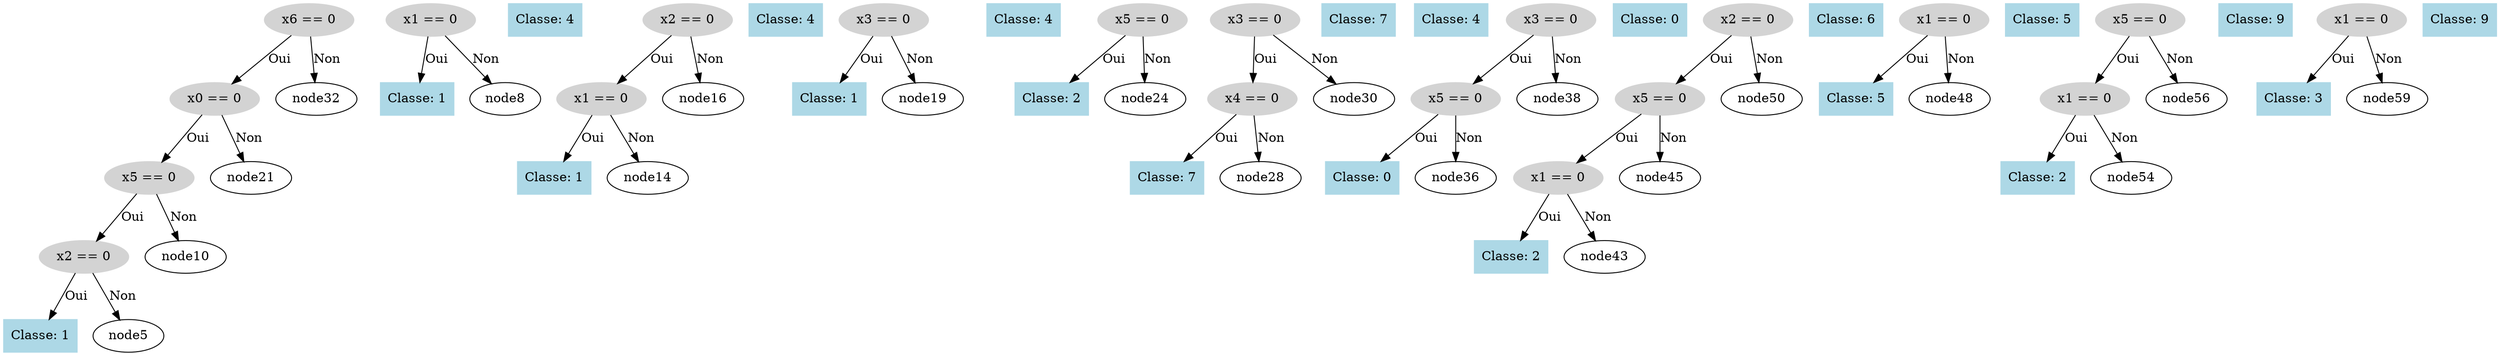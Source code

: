 digraph DecisionTree {
  node0 [label="x6 == 0", shape=ellipse, style=filled, color=lightgray];
  node0 -> node1 [label="Oui"];
  node1 [label="x0 == 0", shape=ellipse, style=filled, color=lightgray];
  node1 -> node2 [label="Oui"];
  node2 [label="x5 == 0", shape=ellipse, style=filled, color=lightgray];
  node2 -> node3 [label="Oui"];
  node3 [label="x2 == 0", shape=ellipse, style=filled, color=lightgray];
  node3 -> node4 [label="Oui"];
  node4 [label="Classe: 1", shape=box, style=filled, color=lightblue];
  node3 -> node5 [label="Non"];
  node6 [label="x1 == 0", shape=ellipse, style=filled, color=lightgray];
  node6 -> node7 [label="Oui"];
  node7 [label="Classe: 1", shape=box, style=filled, color=lightblue];
  node6 -> node8 [label="Non"];
  node9 [label="Classe: 4", shape=box, style=filled, color=lightblue];
  node2 -> node10 [label="Non"];
  node11 [label="x2 == 0", shape=ellipse, style=filled, color=lightgray];
  node11 -> node12 [label="Oui"];
  node12 [label="x1 == 0", shape=ellipse, style=filled, color=lightgray];
  node12 -> node13 [label="Oui"];
  node13 [label="Classe: 1", shape=box, style=filled, color=lightblue];
  node12 -> node14 [label="Non"];
  node15 [label="Classe: 4", shape=box, style=filled, color=lightblue];
  node11 -> node16 [label="Non"];
  node17 [label="x3 == 0", shape=ellipse, style=filled, color=lightgray];
  node17 -> node18 [label="Oui"];
  node18 [label="Classe: 1", shape=box, style=filled, color=lightblue];
  node17 -> node19 [label="Non"];
  node20 [label="Classe: 4", shape=box, style=filled, color=lightblue];
  node1 -> node21 [label="Non"];
  node22 [label="x5 == 0", shape=ellipse, style=filled, color=lightgray];
  node22 -> node23 [label="Oui"];
  node23 [label="Classe: 2", shape=box, style=filled, color=lightblue];
  node22 -> node24 [label="Non"];
  node25 [label="x3 == 0", shape=ellipse, style=filled, color=lightgray];
  node25 -> node26 [label="Oui"];
  node26 [label="x4 == 0", shape=ellipse, style=filled, color=lightgray];
  node26 -> node27 [label="Oui"];
  node27 [label="Classe: 7", shape=box, style=filled, color=lightblue];
  node26 -> node28 [label="Non"];
  node29 [label="Classe: 7", shape=box, style=filled, color=lightblue];
  node25 -> node30 [label="Non"];
  node31 [label="Classe: 4", shape=box, style=filled, color=lightblue];
  node0 -> node32 [label="Non"];
  node33 [label="x3 == 0", shape=ellipse, style=filled, color=lightgray];
  node33 -> node34 [label="Oui"];
  node34 [label="x5 == 0", shape=ellipse, style=filled, color=lightgray];
  node34 -> node35 [label="Oui"];
  node35 [label="Classe: 0", shape=box, style=filled, color=lightblue];
  node34 -> node36 [label="Non"];
  node37 [label="Classe: 0", shape=box, style=filled, color=lightblue];
  node33 -> node38 [label="Non"];
  node39 [label="x2 == 0", shape=ellipse, style=filled, color=lightgray];
  node39 -> node40 [label="Oui"];
  node40 [label="x5 == 0", shape=ellipse, style=filled, color=lightgray];
  node40 -> node41 [label="Oui"];
  node41 [label="x1 == 0", shape=ellipse, style=filled, color=lightgray];
  node41 -> node42 [label="Oui"];
  node42 [label="Classe: 2", shape=box, style=filled, color=lightblue];
  node41 -> node43 [label="Non"];
  node44 [label="Classe: 6", shape=box, style=filled, color=lightblue];
  node40 -> node45 [label="Non"];
  node46 [label="x1 == 0", shape=ellipse, style=filled, color=lightgray];
  node46 -> node47 [label="Oui"];
  node47 [label="Classe: 5", shape=box, style=filled, color=lightblue];
  node46 -> node48 [label="Non"];
  node49 [label="Classe: 5", shape=box, style=filled, color=lightblue];
  node39 -> node50 [label="Non"];
  node51 [label="x5 == 0", shape=ellipse, style=filled, color=lightgray];
  node51 -> node52 [label="Oui"];
  node52 [label="x1 == 0", shape=ellipse, style=filled, color=lightgray];
  node52 -> node53 [label="Oui"];
  node53 [label="Classe: 2", shape=box, style=filled, color=lightblue];
  node52 -> node54 [label="Non"];
  node55 [label="Classe: 9", shape=box, style=filled, color=lightblue];
  node51 -> node56 [label="Non"];
  node57 [label="x1 == 0", shape=ellipse, style=filled, color=lightgray];
  node57 -> node58 [label="Oui"];
  node58 [label="Classe: 3", shape=box, style=filled, color=lightblue];
  node57 -> node59 [label="Non"];
  node60 [label="Classe: 9", shape=box, style=filled, color=lightblue];
}
